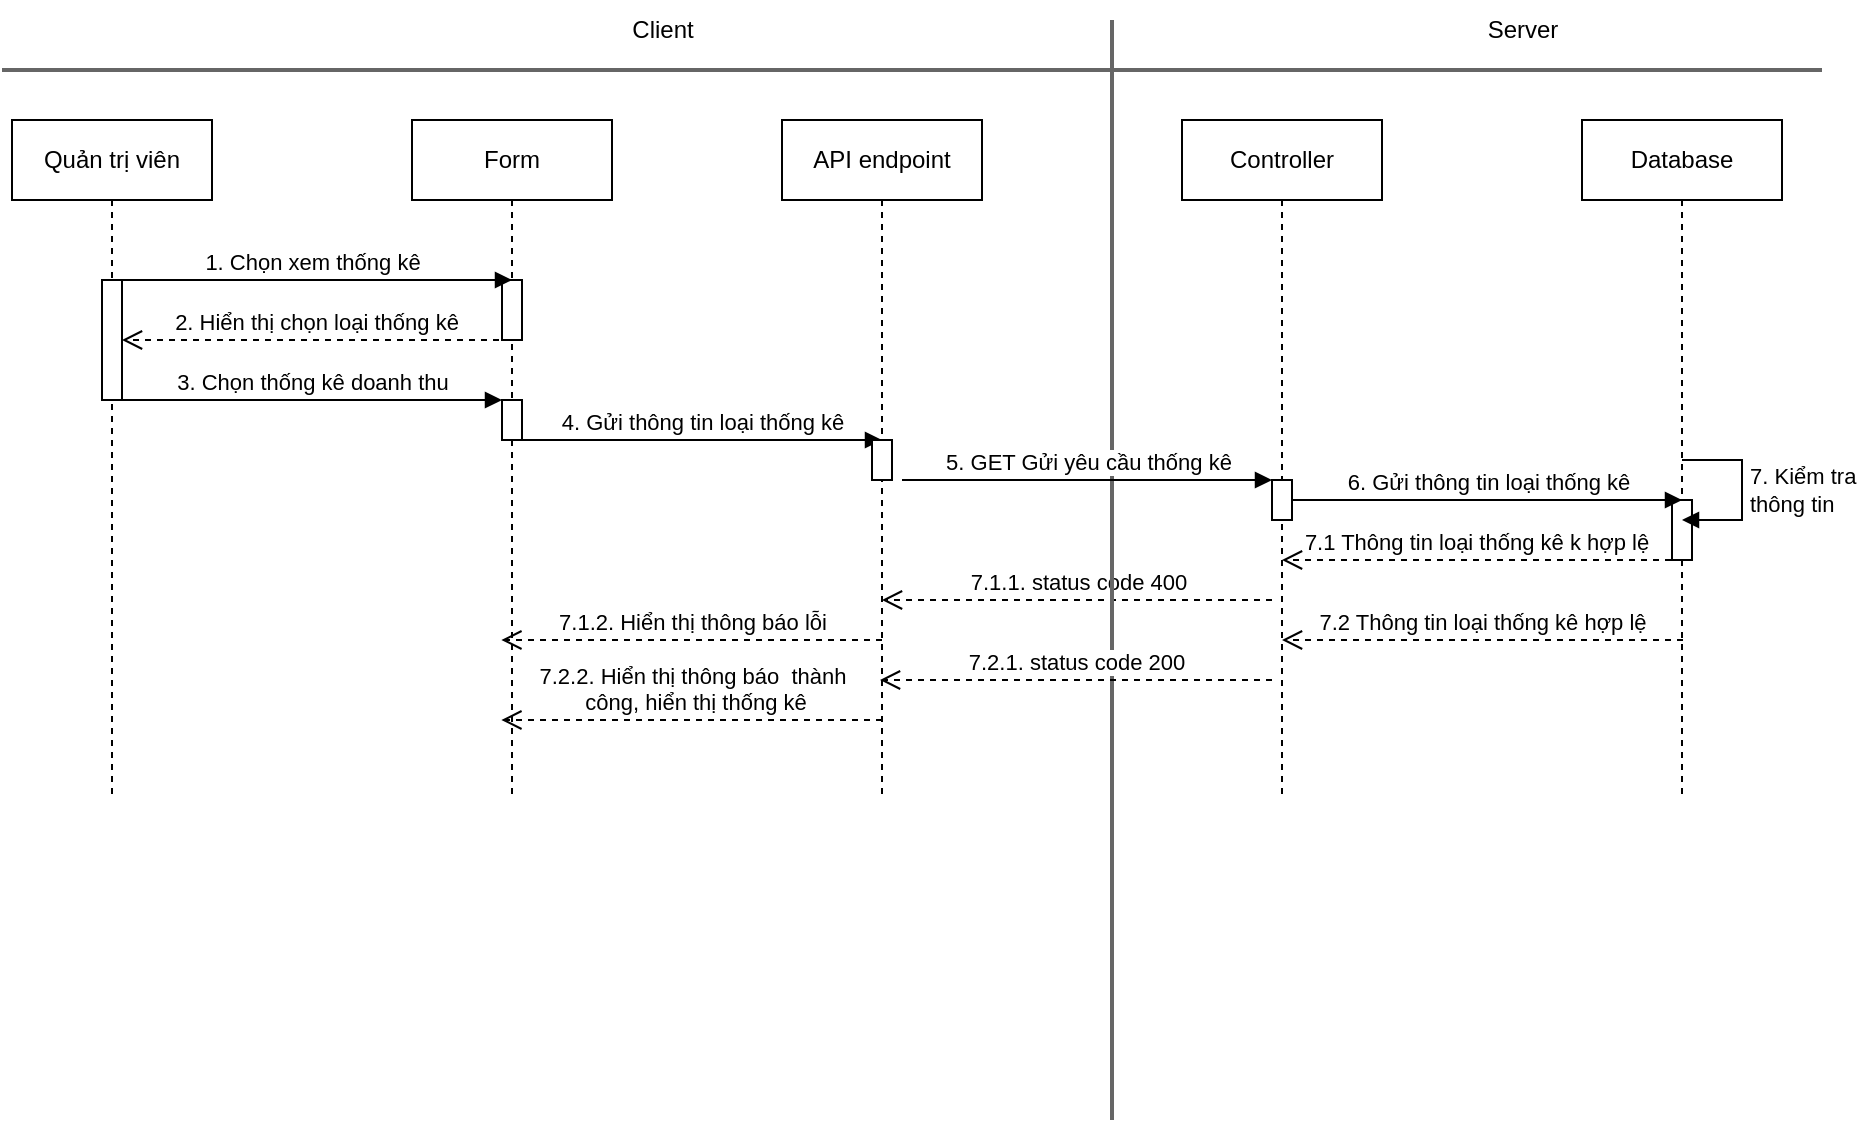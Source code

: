 <mxfile version="22.1.4" type="device" pages="2">
  <diagram name="Page-1" id="slU-IO-0lukB3EVgzsmG">
    <mxGraphModel dx="1876" dy="1656" grid="1" gridSize="10" guides="1" tooltips="1" connect="1" arrows="1" fold="1" page="1" pageScale="1" pageWidth="850" pageHeight="1100" math="0" shadow="0">
      <root>
        <mxCell id="0" />
        <mxCell id="1" parent="0" />
        <mxCell id="BBWcsYoWvdRTdr-FFXiB-2" value="Quản trị viên" style="shape=umlLifeline;perimeter=lifelinePerimeter;whiteSpace=wrap;html=1;container=1;dropTarget=0;collapsible=0;recursiveResize=0;outlineConnect=0;portConstraint=eastwest;newEdgeStyle={&quot;curved&quot;:0,&quot;rounded&quot;:0};" parent="1" vertex="1">
          <mxGeometry x="-145" y="40" width="100" height="340" as="geometry" />
        </mxCell>
        <mxCell id="BBWcsYoWvdRTdr-FFXiB-3" value="" style="html=1;points=[[0,0,0,0,5],[0,1,0,0,-5],[1,0,0,0,5],[1,1,0,0,-5]];perimeter=orthogonalPerimeter;outlineConnect=0;targetShapes=umlLifeline;portConstraint=eastwest;newEdgeStyle={&quot;curved&quot;:0,&quot;rounded&quot;:0};" parent="BBWcsYoWvdRTdr-FFXiB-2" vertex="1">
          <mxGeometry x="45" y="80" width="10" height="60" as="geometry" />
        </mxCell>
        <mxCell id="BBWcsYoWvdRTdr-FFXiB-5" value="Form" style="shape=umlLifeline;perimeter=lifelinePerimeter;whiteSpace=wrap;html=1;container=1;dropTarget=0;collapsible=0;recursiveResize=0;outlineConnect=0;portConstraint=eastwest;newEdgeStyle={&quot;curved&quot;:0,&quot;rounded&quot;:0};" parent="1" vertex="1">
          <mxGeometry x="55" y="40" width="100" height="340" as="geometry" />
        </mxCell>
        <mxCell id="BBWcsYoWvdRTdr-FFXiB-6" value="" style="html=1;points=[[0,0,0,0,5],[0,1,0,0,-5],[1,0,0,0,5],[1,1,0,0,-5]];perimeter=orthogonalPerimeter;outlineConnect=0;targetShapes=umlLifeline;portConstraint=eastwest;newEdgeStyle={&quot;curved&quot;:0,&quot;rounded&quot;:0};" parent="BBWcsYoWvdRTdr-FFXiB-5" vertex="1">
          <mxGeometry x="45" y="80" width="10" height="30" as="geometry" />
        </mxCell>
        <mxCell id="BBWcsYoWvdRTdr-FFXiB-7" value="" style="html=1;points=[[0,0,0,0,5],[0,1,0,0,-5],[1,0,0,0,5],[1,1,0,0,-5]];perimeter=orthogonalPerimeter;outlineConnect=0;targetShapes=umlLifeline;portConstraint=eastwest;newEdgeStyle={&quot;curved&quot;:0,&quot;rounded&quot;:0};" parent="BBWcsYoWvdRTdr-FFXiB-5" vertex="1">
          <mxGeometry x="45" y="140" width="10" height="20" as="geometry" />
        </mxCell>
        <mxCell id="BBWcsYoWvdRTdr-FFXiB-9" value="Controller" style="shape=umlLifeline;perimeter=lifelinePerimeter;whiteSpace=wrap;html=1;container=1;dropTarget=0;collapsible=0;recursiveResize=0;outlineConnect=0;portConstraint=eastwest;newEdgeStyle={&quot;curved&quot;:0,&quot;rounded&quot;:0};" parent="1" vertex="1">
          <mxGeometry x="440" y="40" width="100" height="340" as="geometry" />
        </mxCell>
        <mxCell id="BBWcsYoWvdRTdr-FFXiB-15" value="2. Hiển thị chọn loại thống kê" style="html=1;verticalAlign=bottom;endArrow=open;dashed=1;endSize=8;curved=0;rounded=0;" parent="1" edge="1">
          <mxGeometry relative="1" as="geometry">
            <mxPoint x="104.5" y="150" as="sourcePoint" />
            <mxPoint x="-90" y="150" as="targetPoint" />
            <Array as="points" />
          </mxGeometry>
        </mxCell>
        <mxCell id="BBWcsYoWvdRTdr-FFXiB-16" value="3. Chọn thống kê doanh thu" style="html=1;verticalAlign=bottom;endArrow=block;curved=0;rounded=0;" parent="1" source="BBWcsYoWvdRTdr-FFXiB-3" target="BBWcsYoWvdRTdr-FFXiB-7" edge="1">
          <mxGeometry width="80" relative="1" as="geometry">
            <mxPoint x="-65" y="200" as="sourcePoint" />
            <mxPoint x="165" y="200" as="targetPoint" />
          </mxGeometry>
        </mxCell>
        <mxCell id="BBWcsYoWvdRTdr-FFXiB-17" value="1. Chọn xem thống kê" style="html=1;verticalAlign=bottom;endArrow=block;curved=0;rounded=0;" parent="1" edge="1">
          <mxGeometry width="80" relative="1" as="geometry">
            <mxPoint x="-95" y="120" as="sourcePoint" />
            <mxPoint x="105" y="120" as="targetPoint" />
          </mxGeometry>
        </mxCell>
        <mxCell id="BBWcsYoWvdRTdr-FFXiB-18" value="4. Gửi thông tin loại thống kê" style="html=1;verticalAlign=bottom;endArrow=block;curved=0;rounded=0;" parent="1" edge="1">
          <mxGeometry width="80" relative="1" as="geometry">
            <mxPoint x="110" y="200" as="sourcePoint" />
            <mxPoint x="290" y="200" as="targetPoint" />
          </mxGeometry>
        </mxCell>
        <mxCell id="BBWcsYoWvdRTdr-FFXiB-19" value="7.1 Thông tin loại thống kê k hợp lệ" style="html=1;verticalAlign=bottom;endArrow=open;dashed=1;endSize=8;curved=0;rounded=0;" parent="1" target="BBWcsYoWvdRTdr-FFXiB-9" edge="1">
          <mxGeometry relative="1" as="geometry">
            <mxPoint x="684.5" y="260" as="sourcePoint" />
            <mxPoint x="485" y="260" as="targetPoint" />
            <Array as="points">
              <mxPoint x="560" y="260" />
            </Array>
          </mxGeometry>
        </mxCell>
        <mxCell id="BBWcsYoWvdRTdr-FFXiB-20" value="Database" style="shape=umlLifeline;perimeter=lifelinePerimeter;whiteSpace=wrap;html=1;container=1;dropTarget=0;collapsible=0;recursiveResize=0;outlineConnect=0;portConstraint=eastwest;newEdgeStyle={&quot;curved&quot;:0,&quot;rounded&quot;:0};" parent="1" vertex="1">
          <mxGeometry x="640" y="40" width="100" height="340" as="geometry" />
        </mxCell>
        <mxCell id="BBWcsYoWvdRTdr-FFXiB-21" value="" style="html=1;points=[[0,0,0,0,5],[0,1,0,0,-5],[1,0,0,0,5],[1,1,0,0,-5]];perimeter=orthogonalPerimeter;outlineConnect=0;targetShapes=umlLifeline;portConstraint=eastwest;newEdgeStyle={&quot;curved&quot;:0,&quot;rounded&quot;:0};" parent="BBWcsYoWvdRTdr-FFXiB-20" vertex="1">
          <mxGeometry x="45" y="190" width="10" height="30" as="geometry" />
        </mxCell>
        <mxCell id="BBWcsYoWvdRTdr-FFXiB-24" value="7.1.1. status code 400" style="html=1;verticalAlign=bottom;endArrow=open;dashed=1;endSize=8;curved=0;rounded=0;" parent="1" target="8-8EMcIAcsMtn1zDkk6I-5" edge="1">
          <mxGeometry relative="1" as="geometry">
            <mxPoint x="485" y="280" as="sourcePoint" />
            <mxPoint x="99.324" y="280" as="targetPoint" />
            <Array as="points">
              <mxPoint x="380" y="280" />
            </Array>
          </mxGeometry>
        </mxCell>
        <mxCell id="BBWcsYoWvdRTdr-FFXiB-25" value="6. Gửi thông tin loại thống kê" style="html=1;verticalAlign=bottom;endArrow=block;curved=0;rounded=0;" parent="1" source="BBWcsYoWvdRTdr-FFXiB-10" edge="1">
          <mxGeometry width="80" relative="1" as="geometry">
            <mxPoint x="490" y="230" as="sourcePoint" />
            <mxPoint x="690" y="230" as="targetPoint" />
          </mxGeometry>
        </mxCell>
        <mxCell id="8-8EMcIAcsMtn1zDkk6I-1" value="" style="line;strokeWidth=2;html=1;fillColor=#f5f5f5;fontColor=#333333;strokeColor=#666666;" parent="1" vertex="1">
          <mxGeometry x="-150" y="10" width="910" height="10" as="geometry" />
        </mxCell>
        <mxCell id="8-8EMcIAcsMtn1zDkk6I-2" value="Server" style="text;html=1;align=center;verticalAlign=middle;resizable=0;points=[];autosize=1;strokeColor=none;fillColor=none;" parent="1" vertex="1">
          <mxGeometry x="580" y="-20" width="60" height="30" as="geometry" />
        </mxCell>
        <mxCell id="8-8EMcIAcsMtn1zDkk6I-3" value="Client" style="text;html=1;align=center;verticalAlign=middle;resizable=0;points=[];autosize=1;strokeColor=none;fillColor=none;" parent="1" vertex="1">
          <mxGeometry x="155" y="-20" width="50" height="30" as="geometry" />
        </mxCell>
        <mxCell id="8-8EMcIAcsMtn1zDkk6I-4" value="" style="line;strokeWidth=2;direction=south;html=1;fillColor=#f5f5f5;fontColor=#333333;strokeColor=#666666;" parent="1" vertex="1">
          <mxGeometry x="400" y="-10" width="10" height="550" as="geometry" />
        </mxCell>
        <mxCell id="8-8EMcIAcsMtn1zDkk6I-5" value="API endpoint" style="shape=umlLifeline;perimeter=lifelinePerimeter;whiteSpace=wrap;html=1;container=1;dropTarget=0;collapsible=0;recursiveResize=0;outlineConnect=0;portConstraint=eastwest;newEdgeStyle={&quot;curved&quot;:0,&quot;rounded&quot;:0};" parent="1" vertex="1">
          <mxGeometry x="240" y="40" width="100" height="340" as="geometry" />
        </mxCell>
        <mxCell id="8-8EMcIAcsMtn1zDkk6I-7" value="" style="html=1;points=[[0,0,0,0,5],[0,1,0,0,-5],[1,0,0,0,5],[1,1,0,0,-5]];perimeter=orthogonalPerimeter;outlineConnect=0;targetShapes=umlLifeline;portConstraint=eastwest;newEdgeStyle={&quot;curved&quot;:0,&quot;rounded&quot;:0};" parent="8-8EMcIAcsMtn1zDkk6I-5" vertex="1">
          <mxGeometry x="45" y="160" width="10" height="20" as="geometry" />
        </mxCell>
        <mxCell id="8-8EMcIAcsMtn1zDkk6I-8" value="5. GET Gửi yêu cầu thống kê" style="html=1;verticalAlign=bottom;endArrow=block;curved=0;rounded=0;" parent="1" target="BBWcsYoWvdRTdr-FFXiB-10" edge="1">
          <mxGeometry width="80" relative="1" as="geometry">
            <mxPoint x="300" y="220" as="sourcePoint" />
            <mxPoint x="480" y="220" as="targetPoint" />
          </mxGeometry>
        </mxCell>
        <mxCell id="8-8EMcIAcsMtn1zDkk6I-9" value="" style="html=1;verticalAlign=bottom;endArrow=block;curved=0;rounded=0;" parent="1" target="BBWcsYoWvdRTdr-FFXiB-10" edge="1">
          <mxGeometry width="80" relative="1" as="geometry">
            <mxPoint x="490" y="230" as="sourcePoint" />
            <mxPoint x="690" y="230" as="targetPoint" />
          </mxGeometry>
        </mxCell>
        <mxCell id="BBWcsYoWvdRTdr-FFXiB-10" value="" style="html=1;points=[[0,0,0,0,5],[0,1,0,0,-5],[1,0,0,0,5],[1,1,0,0,-5]];perimeter=orthogonalPerimeter;outlineConnect=0;targetShapes=umlLifeline;portConstraint=eastwest;newEdgeStyle={&quot;curved&quot;:0,&quot;rounded&quot;:0};" parent="1" vertex="1">
          <mxGeometry x="485" y="220" width="10" height="20" as="geometry" />
        </mxCell>
        <mxCell id="8-8EMcIAcsMtn1zDkk6I-11" value="7. Kiểm tra &lt;br&gt;thông tin" style="html=1;align=left;spacingLeft=2;endArrow=block;rounded=0;edgeStyle=orthogonalEdgeStyle;curved=0;rounded=0;" parent="1" edge="1">
          <mxGeometry relative="1" as="geometry">
            <mxPoint x="690" y="210" as="sourcePoint" />
            <Array as="points">
              <mxPoint x="720" y="240" />
            </Array>
            <mxPoint x="690" y="240" as="targetPoint" />
          </mxGeometry>
        </mxCell>
        <mxCell id="8-8EMcIAcsMtn1zDkk6I-12" value="7.2 Thông tin loại thống kê hợp lệ" style="html=1;verticalAlign=bottom;endArrow=open;dashed=1;endSize=8;curved=0;rounded=0;" parent="1" target="BBWcsYoWvdRTdr-FFXiB-9" edge="1">
          <mxGeometry relative="1" as="geometry">
            <mxPoint x="690.5" y="300" as="sourcePoint" />
            <mxPoint x="495" y="300" as="targetPoint" />
            <Array as="points">
              <mxPoint x="566" y="300" />
            </Array>
          </mxGeometry>
        </mxCell>
        <mxCell id="8-8EMcIAcsMtn1zDkk6I-13" value="7.2.1. status code 200" style="html=1;verticalAlign=bottom;endArrow=open;dashed=1;endSize=8;curved=0;rounded=0;" parent="1" edge="1">
          <mxGeometry relative="1" as="geometry">
            <mxPoint x="485" y="320" as="sourcePoint" />
            <mxPoint x="289" y="320" as="targetPoint" />
            <Array as="points">
              <mxPoint x="380" y="320" />
            </Array>
          </mxGeometry>
        </mxCell>
        <mxCell id="8-8EMcIAcsMtn1zDkk6I-14" value="7.1.2. Hiển thị thông báo lỗi" style="html=1;verticalAlign=bottom;endArrow=open;dashed=1;endSize=8;curved=0;rounded=0;" parent="1" edge="1">
          <mxGeometry relative="1" as="geometry">
            <mxPoint x="290" y="300" as="sourcePoint" />
            <mxPoint x="99.68" y="300" as="targetPoint" />
            <Array as="points">
              <mxPoint x="190.68" y="300" />
            </Array>
          </mxGeometry>
        </mxCell>
        <mxCell id="8-8EMcIAcsMtn1zDkk6I-15" value="7.2.2. Hiển thị thông báo&amp;nbsp; thành&lt;br&gt;&amp;nbsp;công, hiển thị thống kê" style="html=1;verticalAlign=bottom;endArrow=open;dashed=1;endSize=8;curved=0;rounded=0;" parent="1" edge="1">
          <mxGeometry relative="1" as="geometry">
            <mxPoint x="290" y="340" as="sourcePoint" />
            <mxPoint x="99.68" y="340" as="targetPoint" />
            <Array as="points">
              <mxPoint x="190.68" y="340" />
            </Array>
          </mxGeometry>
        </mxCell>
      </root>
    </mxGraphModel>
  </diagram>
  <diagram id="s5fsKqnraHILGt4YvTT7" name="Page-2">
    <mxGraphModel dx="1940" dy="1691" grid="1" gridSize="10" guides="1" tooltips="1" connect="1" arrows="1" fold="1" page="1" pageScale="1" pageWidth="850" pageHeight="1100" math="0" shadow="0">
      <root>
        <mxCell id="0" />
        <mxCell id="1" parent="0" />
        <mxCell id="NXKsnzsmjQfWC9N5d-lI-1" value="Quản trị viên" style="shape=umlLifeline;perimeter=lifelinePerimeter;whiteSpace=wrap;html=1;container=1;dropTarget=0;collapsible=0;recursiveResize=0;outlineConnect=0;portConstraint=eastwest;newEdgeStyle={&quot;curved&quot;:0,&quot;rounded&quot;:0};" parent="1" vertex="1">
          <mxGeometry x="-145" y="40" width="100" height="340" as="geometry" />
        </mxCell>
        <mxCell id="NXKsnzsmjQfWC9N5d-lI-2" value="" style="html=1;points=[[0,0,0,0,5],[0,1,0,0,-5],[1,0,0,0,5],[1,1,0,0,-5]];perimeter=orthogonalPerimeter;outlineConnect=0;targetShapes=umlLifeline;portConstraint=eastwest;newEdgeStyle={&quot;curved&quot;:0,&quot;rounded&quot;:0};" parent="NXKsnzsmjQfWC9N5d-lI-1" vertex="1">
          <mxGeometry x="45" y="80" width="10" height="60" as="geometry" />
        </mxCell>
        <mxCell id="NXKsnzsmjQfWC9N5d-lI-3" value="Form" style="shape=umlLifeline;perimeter=lifelinePerimeter;whiteSpace=wrap;html=1;container=1;dropTarget=0;collapsible=0;recursiveResize=0;outlineConnect=0;portConstraint=eastwest;newEdgeStyle={&quot;curved&quot;:0,&quot;rounded&quot;:0};" parent="1" vertex="1">
          <mxGeometry x="55" y="40" width="100" height="340" as="geometry" />
        </mxCell>
        <mxCell id="NXKsnzsmjQfWC9N5d-lI-4" value="" style="html=1;points=[[0,0,0,0,5],[0,1,0,0,-5],[1,0,0,0,5],[1,1,0,0,-5]];perimeter=orthogonalPerimeter;outlineConnect=0;targetShapes=umlLifeline;portConstraint=eastwest;newEdgeStyle={&quot;curved&quot;:0,&quot;rounded&quot;:0};" parent="NXKsnzsmjQfWC9N5d-lI-3" vertex="1">
          <mxGeometry x="45" y="80" width="10" height="30" as="geometry" />
        </mxCell>
        <mxCell id="NXKsnzsmjQfWC9N5d-lI-5" value="" style="html=1;points=[[0,0,0,0,5],[0,1,0,0,-5],[1,0,0,0,5],[1,1,0,0,-5]];perimeter=orthogonalPerimeter;outlineConnect=0;targetShapes=umlLifeline;portConstraint=eastwest;newEdgeStyle={&quot;curved&quot;:0,&quot;rounded&quot;:0};" parent="NXKsnzsmjQfWC9N5d-lI-3" vertex="1">
          <mxGeometry x="45" y="140" width="10" height="20" as="geometry" />
        </mxCell>
        <mxCell id="NXKsnzsmjQfWC9N5d-lI-6" value="Controller" style="shape=umlLifeline;perimeter=lifelinePerimeter;whiteSpace=wrap;html=1;container=1;dropTarget=0;collapsible=0;recursiveResize=0;outlineConnect=0;portConstraint=eastwest;newEdgeStyle={&quot;curved&quot;:0,&quot;rounded&quot;:0};" parent="1" vertex="1">
          <mxGeometry x="440" y="40" width="100" height="340" as="geometry" />
        </mxCell>
        <mxCell id="NXKsnzsmjQfWC9N5d-lI-7" value="2. Hiển thị chọn loại thống kê" style="html=1;verticalAlign=bottom;endArrow=open;dashed=1;endSize=8;curved=0;rounded=0;" parent="1" edge="1">
          <mxGeometry relative="1" as="geometry">
            <mxPoint x="104.5" y="150" as="sourcePoint" />
            <mxPoint x="-90" y="150" as="targetPoint" />
            <Array as="points" />
          </mxGeometry>
        </mxCell>
        <mxCell id="NXKsnzsmjQfWC9N5d-lI-8" value="3. Chọn thống kê sp bán chạy" style="html=1;verticalAlign=bottom;endArrow=block;curved=0;rounded=0;" parent="1" source="NXKsnzsmjQfWC9N5d-lI-2" target="NXKsnzsmjQfWC9N5d-lI-5" edge="1">
          <mxGeometry width="80" relative="1" as="geometry">
            <mxPoint x="-65" y="200" as="sourcePoint" />
            <mxPoint x="165" y="200" as="targetPoint" />
          </mxGeometry>
        </mxCell>
        <mxCell id="NXKsnzsmjQfWC9N5d-lI-9" value="1. Chọn xem thống kê" style="html=1;verticalAlign=bottom;endArrow=block;curved=0;rounded=0;" parent="1" edge="1">
          <mxGeometry width="80" relative="1" as="geometry">
            <mxPoint x="-95" y="120" as="sourcePoint" />
            <mxPoint x="105" y="120" as="targetPoint" />
          </mxGeometry>
        </mxCell>
        <mxCell id="NXKsnzsmjQfWC9N5d-lI-10" value="4. Gửi thông tin loại thống kê" style="html=1;verticalAlign=bottom;endArrow=block;curved=0;rounded=0;" parent="1" edge="1">
          <mxGeometry width="80" relative="1" as="geometry">
            <mxPoint x="110" y="200" as="sourcePoint" />
            <mxPoint x="290" y="200" as="targetPoint" />
          </mxGeometry>
        </mxCell>
        <mxCell id="NXKsnzsmjQfWC9N5d-lI-11" value="7.1 Thông tin loại thống kê k hợp lệ" style="html=1;verticalAlign=bottom;endArrow=open;dashed=1;endSize=8;curved=0;rounded=0;" parent="1" target="NXKsnzsmjQfWC9N5d-lI-6" edge="1">
          <mxGeometry relative="1" as="geometry">
            <mxPoint x="684.5" y="260" as="sourcePoint" />
            <mxPoint x="485" y="260" as="targetPoint" />
            <Array as="points">
              <mxPoint x="560" y="260" />
            </Array>
          </mxGeometry>
        </mxCell>
        <mxCell id="NXKsnzsmjQfWC9N5d-lI-12" value="Database" style="shape=umlLifeline;perimeter=lifelinePerimeter;whiteSpace=wrap;html=1;container=1;dropTarget=0;collapsible=0;recursiveResize=0;outlineConnect=0;portConstraint=eastwest;newEdgeStyle={&quot;curved&quot;:0,&quot;rounded&quot;:0};" parent="1" vertex="1">
          <mxGeometry x="640" y="40" width="100" height="340" as="geometry" />
        </mxCell>
        <mxCell id="NXKsnzsmjQfWC9N5d-lI-13" value="" style="html=1;points=[[0,0,0,0,5],[0,1,0,0,-5],[1,0,0,0,5],[1,1,0,0,-5]];perimeter=orthogonalPerimeter;outlineConnect=0;targetShapes=umlLifeline;portConstraint=eastwest;newEdgeStyle={&quot;curved&quot;:0,&quot;rounded&quot;:0};" parent="NXKsnzsmjQfWC9N5d-lI-12" vertex="1">
          <mxGeometry x="45" y="190" width="10" height="30" as="geometry" />
        </mxCell>
        <mxCell id="NXKsnzsmjQfWC9N5d-lI-14" value="7.1.1. status code 400" style="html=1;verticalAlign=bottom;endArrow=open;dashed=1;endSize=8;curved=0;rounded=0;" parent="1" target="NXKsnzsmjQfWC9N5d-lI-18" edge="1">
          <mxGeometry relative="1" as="geometry">
            <mxPoint x="485" y="280" as="sourcePoint" />
            <mxPoint x="99.324" y="280" as="targetPoint" />
            <Array as="points">
              <mxPoint x="380" y="280" />
            </Array>
          </mxGeometry>
        </mxCell>
        <mxCell id="NXKsnzsmjQfWC9N5d-lI-15" value="6. Gửi thông tin loại thống kê" style="html=1;verticalAlign=bottom;endArrow=block;curved=0;rounded=0;" parent="1" source="NXKsnzsmjQfWC9N5d-lI-22" edge="1">
          <mxGeometry width="80" relative="1" as="geometry">
            <mxPoint x="490" y="230" as="sourcePoint" />
            <mxPoint x="690" y="230" as="targetPoint" />
          </mxGeometry>
        </mxCell>
        <mxCell id="NXKsnzsmjQfWC9N5d-lI-16" value="Server" style="text;html=1;align=center;verticalAlign=middle;resizable=0;points=[];autosize=1;strokeColor=none;fillColor=none;" parent="1" vertex="1">
          <mxGeometry x="580" y="-20" width="60" height="30" as="geometry" />
        </mxCell>
        <mxCell id="NXKsnzsmjQfWC9N5d-lI-17" value="Client" style="text;html=1;align=center;verticalAlign=middle;resizable=0;points=[];autosize=1;strokeColor=none;fillColor=none;" parent="1" vertex="1">
          <mxGeometry x="155" y="-20" width="50" height="30" as="geometry" />
        </mxCell>
        <mxCell id="NXKsnzsmjQfWC9N5d-lI-18" value="API endpoint" style="shape=umlLifeline;perimeter=lifelinePerimeter;whiteSpace=wrap;html=1;container=1;dropTarget=0;collapsible=0;recursiveResize=0;outlineConnect=0;portConstraint=eastwest;newEdgeStyle={&quot;curved&quot;:0,&quot;rounded&quot;:0};" parent="1" vertex="1">
          <mxGeometry x="240" y="40" width="100" height="340" as="geometry" />
        </mxCell>
        <mxCell id="NXKsnzsmjQfWC9N5d-lI-19" value="" style="html=1;points=[[0,0,0,0,5],[0,1,0,0,-5],[1,0,0,0,5],[1,1,0,0,-5]];perimeter=orthogonalPerimeter;outlineConnect=0;targetShapes=umlLifeline;portConstraint=eastwest;newEdgeStyle={&quot;curved&quot;:0,&quot;rounded&quot;:0};" parent="NXKsnzsmjQfWC9N5d-lI-18" vertex="1">
          <mxGeometry x="45" y="160" width="10" height="20" as="geometry" />
        </mxCell>
        <mxCell id="NXKsnzsmjQfWC9N5d-lI-20" value="5. GET Gửi yêu cầu thống kê" style="html=1;verticalAlign=bottom;endArrow=block;curved=0;rounded=0;" parent="1" target="NXKsnzsmjQfWC9N5d-lI-22" edge="1">
          <mxGeometry width="80" relative="1" as="geometry">
            <mxPoint x="300" y="220" as="sourcePoint" />
            <mxPoint x="480" y="220" as="targetPoint" />
          </mxGeometry>
        </mxCell>
        <mxCell id="NXKsnzsmjQfWC9N5d-lI-21" value="" style="html=1;verticalAlign=bottom;endArrow=block;curved=0;rounded=0;" parent="1" target="NXKsnzsmjQfWC9N5d-lI-22" edge="1">
          <mxGeometry width="80" relative="1" as="geometry">
            <mxPoint x="490" y="230" as="sourcePoint" />
            <mxPoint x="690" y="230" as="targetPoint" />
          </mxGeometry>
        </mxCell>
        <mxCell id="NXKsnzsmjQfWC9N5d-lI-22" value="" style="html=1;points=[[0,0,0,0,5],[0,1,0,0,-5],[1,0,0,0,5],[1,1,0,0,-5]];perimeter=orthogonalPerimeter;outlineConnect=0;targetShapes=umlLifeline;portConstraint=eastwest;newEdgeStyle={&quot;curved&quot;:0,&quot;rounded&quot;:0};" parent="1" vertex="1">
          <mxGeometry x="485" y="220" width="10" height="20" as="geometry" />
        </mxCell>
        <mxCell id="NXKsnzsmjQfWC9N5d-lI-23" value="7. Kiểm tra &lt;br&gt;thông tin" style="html=1;align=left;spacingLeft=2;endArrow=block;rounded=0;edgeStyle=orthogonalEdgeStyle;curved=0;rounded=0;" parent="1" edge="1">
          <mxGeometry relative="1" as="geometry">
            <mxPoint x="690" y="210" as="sourcePoint" />
            <Array as="points">
              <mxPoint x="720" y="240" />
            </Array>
            <mxPoint x="690" y="240" as="targetPoint" />
          </mxGeometry>
        </mxCell>
        <mxCell id="NXKsnzsmjQfWC9N5d-lI-24" value="7.2 Thông tin loại thống kê hợp lệ" style="html=1;verticalAlign=bottom;endArrow=open;dashed=1;endSize=8;curved=0;rounded=0;" parent="1" target="NXKsnzsmjQfWC9N5d-lI-6" edge="1">
          <mxGeometry relative="1" as="geometry">
            <mxPoint x="690.5" y="300" as="sourcePoint" />
            <mxPoint x="495" y="300" as="targetPoint" />
            <Array as="points">
              <mxPoint x="566" y="300" />
            </Array>
          </mxGeometry>
        </mxCell>
        <mxCell id="NXKsnzsmjQfWC9N5d-lI-25" value="7.2.1. status code 200" style="html=1;verticalAlign=bottom;endArrow=open;dashed=1;endSize=8;curved=0;rounded=0;" parent="1" edge="1">
          <mxGeometry relative="1" as="geometry">
            <mxPoint x="485" y="320" as="sourcePoint" />
            <mxPoint x="289" y="320" as="targetPoint" />
            <Array as="points">
              <mxPoint x="380" y="320" />
            </Array>
          </mxGeometry>
        </mxCell>
        <mxCell id="NXKsnzsmjQfWC9N5d-lI-26" value="7.1.2. Hiển thị thông báo lỗi" style="html=1;verticalAlign=bottom;endArrow=open;dashed=1;endSize=8;curved=0;rounded=0;" parent="1" edge="1">
          <mxGeometry relative="1" as="geometry">
            <mxPoint x="290" y="300" as="sourcePoint" />
            <mxPoint x="99.68" y="300" as="targetPoint" />
            <Array as="points">
              <mxPoint x="190.68" y="300" />
            </Array>
          </mxGeometry>
        </mxCell>
        <mxCell id="NXKsnzsmjQfWC9N5d-lI-27" value="7.2.2. Hiển thị thông báo&amp;nbsp; thành&lt;br&gt;&amp;nbsp;công, hiển thị thống kê" style="html=1;verticalAlign=bottom;endArrow=open;dashed=1;endSize=8;curved=0;rounded=0;" parent="1" edge="1">
          <mxGeometry relative="1" as="geometry">
            <mxPoint x="290" y="340" as="sourcePoint" />
            <mxPoint x="99.68" y="340" as="targetPoint" />
            <Array as="points">
              <mxPoint x="190.68" y="340" />
            </Array>
          </mxGeometry>
        </mxCell>
        <mxCell id="kSEYB70smlkL3XQcncka-1" value="" style="line;strokeWidth=2;html=1;fillColor=#f5f5f5;fontColor=#333333;strokeColor=#666666;" parent="1" vertex="1">
          <mxGeometry x="-150" y="10" width="920" height="10" as="geometry" />
        </mxCell>
        <mxCell id="kSEYB70smlkL3XQcncka-2" value="" style="line;strokeWidth=2;direction=south;html=1;fillColor=#f5f5f5;fontColor=#333333;strokeColor=#666666;" parent="1" vertex="1">
          <mxGeometry x="400" y="-10" width="10" height="550" as="geometry" />
        </mxCell>
      </root>
    </mxGraphModel>
  </diagram>
</mxfile>
